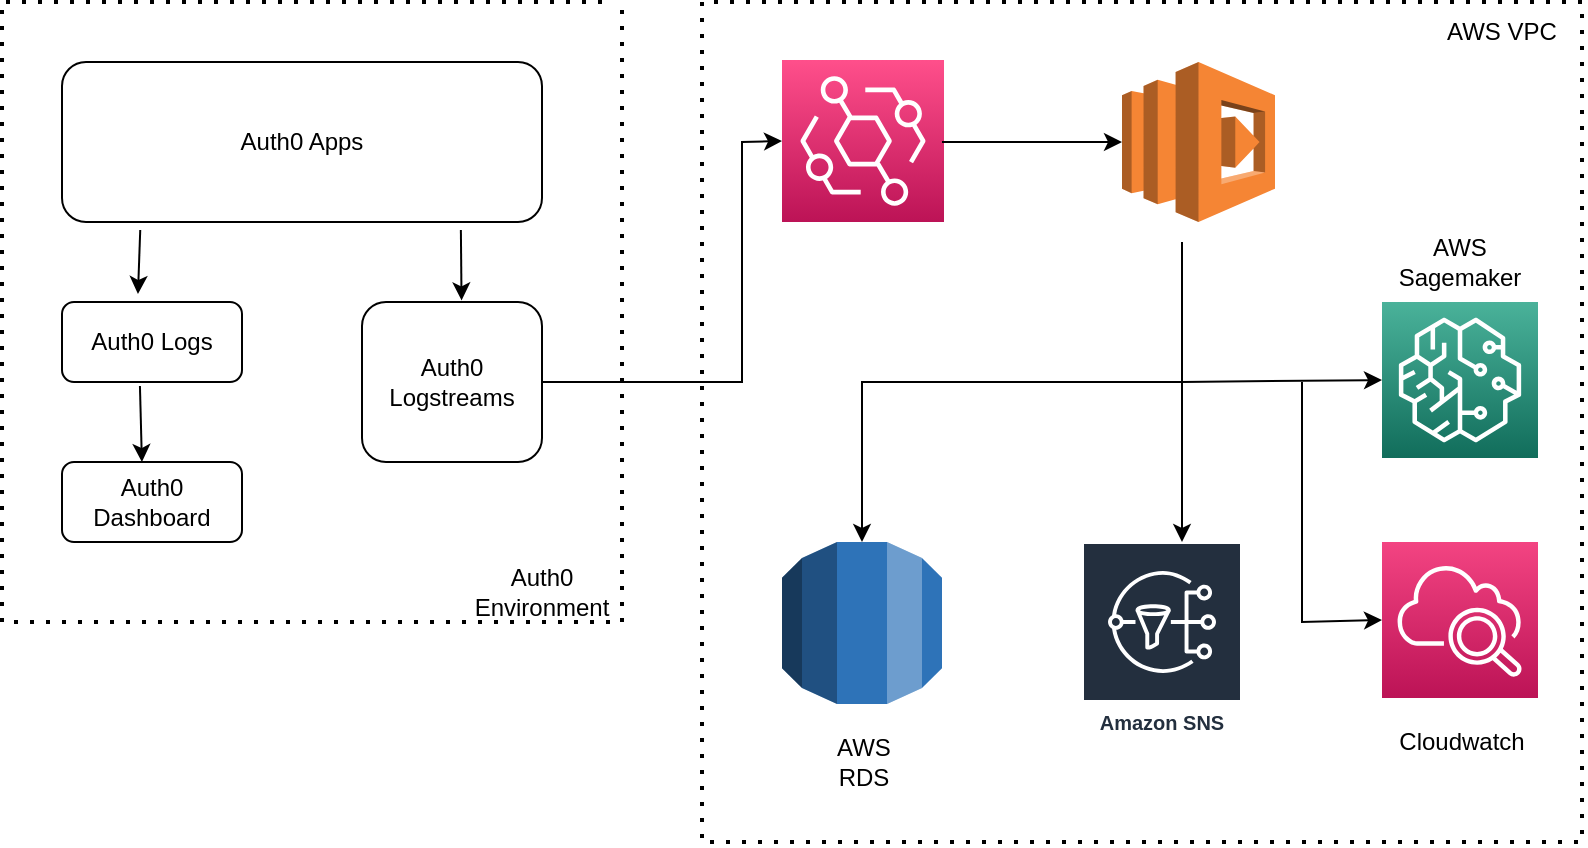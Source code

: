 <mxfile version="21.6.5" type="github">
  <diagram id="C5RBs43oDa-KdzZeNtuy" name="Page-1">
    <mxGraphModel dx="779" dy="499" grid="1" gridSize="10" guides="1" tooltips="1" connect="1" arrows="1" fold="1" page="1" pageScale="1" pageWidth="827" pageHeight="1169" math="0" shadow="0">
      <root>
        <mxCell id="WIyWlLk6GJQsqaUBKTNV-0" />
        <mxCell id="WIyWlLk6GJQsqaUBKTNV-1" parent="WIyWlLk6GJQsqaUBKTNV-0" />
        <mxCell id="WIyWlLk6GJQsqaUBKTNV-3" value="Auth0 Apps" style="rounded=1;whiteSpace=wrap;html=1;fontSize=12;glass=0;strokeWidth=1;shadow=0;" parent="WIyWlLk6GJQsqaUBKTNV-1" vertex="1">
          <mxGeometry x="40" y="40" width="240" height="80" as="geometry" />
        </mxCell>
        <mxCell id="-jVJhmQ9KD3HRLA69ViO-0" value="Auth0 Logs" style="rounded=1;whiteSpace=wrap;html=1;fontSize=12;glass=0;strokeWidth=1;shadow=0;" vertex="1" parent="WIyWlLk6GJQsqaUBKTNV-1">
          <mxGeometry x="40" y="160" width="90" height="40" as="geometry" />
        </mxCell>
        <mxCell id="-jVJhmQ9KD3HRLA69ViO-1" value="Auth0 Logstreams" style="rounded=1;whiteSpace=wrap;html=1;fontSize=12;glass=0;strokeWidth=1;shadow=0;" vertex="1" parent="WIyWlLk6GJQsqaUBKTNV-1">
          <mxGeometry x="190" y="160" width="90" height="80" as="geometry" />
        </mxCell>
        <mxCell id="-jVJhmQ9KD3HRLA69ViO-2" value="Auth0 Dashboard" style="rounded=1;whiteSpace=wrap;html=1;fontSize=12;glass=0;strokeWidth=1;shadow=0;" vertex="1" parent="WIyWlLk6GJQsqaUBKTNV-1">
          <mxGeometry x="40" y="240" width="90" height="40" as="geometry" />
        </mxCell>
        <mxCell id="-jVJhmQ9KD3HRLA69ViO-3" value="" style="endArrow=classic;html=1;rounded=0;exitX=0.163;exitY=1.05;exitDx=0;exitDy=0;exitPerimeter=0;entryX=0.422;entryY=-0.1;entryDx=0;entryDy=0;entryPerimeter=0;" edge="1" parent="WIyWlLk6GJQsqaUBKTNV-1" source="WIyWlLk6GJQsqaUBKTNV-3" target="-jVJhmQ9KD3HRLA69ViO-0">
          <mxGeometry width="50" height="50" relative="1" as="geometry">
            <mxPoint x="390" y="300" as="sourcePoint" />
            <mxPoint x="390" y="340" as="targetPoint" />
          </mxGeometry>
        </mxCell>
        <mxCell id="-jVJhmQ9KD3HRLA69ViO-4" value="" style="endArrow=classic;html=1;rounded=0;exitX=0.433;exitY=1.05;exitDx=0;exitDy=0;exitPerimeter=0;entryX=0.444;entryY=0;entryDx=0;entryDy=0;entryPerimeter=0;" edge="1" parent="WIyWlLk6GJQsqaUBKTNV-1" source="-jVJhmQ9KD3HRLA69ViO-0" target="-jVJhmQ9KD3HRLA69ViO-2">
          <mxGeometry width="50" height="50" relative="1" as="geometry">
            <mxPoint x="89" y="134" as="sourcePoint" />
            <mxPoint x="88" y="166" as="targetPoint" />
          </mxGeometry>
        </mxCell>
        <mxCell id="-jVJhmQ9KD3HRLA69ViO-5" value="" style="endArrow=classic;html=1;rounded=0;entryX=0.553;entryY=-0.01;entryDx=0;entryDy=0;exitX=0.831;exitY=1.05;exitDx=0;exitDy=0;exitPerimeter=0;entryPerimeter=0;" edge="1" parent="WIyWlLk6GJQsqaUBKTNV-1" source="WIyWlLk6GJQsqaUBKTNV-3" target="-jVJhmQ9KD3HRLA69ViO-1">
          <mxGeometry width="50" height="50" relative="1" as="geometry">
            <mxPoint x="240" y="130" as="sourcePoint" />
            <mxPoint x="238" y="150" as="targetPoint" />
          </mxGeometry>
        </mxCell>
        <mxCell id="-jVJhmQ9KD3HRLA69ViO-7" value="" style="endArrow=classic;html=1;rounded=0;exitX=1;exitY=0.5;exitDx=0;exitDy=0;entryX=0;entryY=0.5;entryDx=0;entryDy=0;entryPerimeter=0;" edge="1" parent="WIyWlLk6GJQsqaUBKTNV-1" source="-jVJhmQ9KD3HRLA69ViO-1" target="-jVJhmQ9KD3HRLA69ViO-12">
          <mxGeometry width="50" height="50" relative="1" as="geometry">
            <mxPoint x="290" y="240" as="sourcePoint" />
            <mxPoint x="400" y="200" as="targetPoint" />
            <Array as="points">
              <mxPoint x="380" y="200" />
              <mxPoint x="380" y="80" />
            </Array>
          </mxGeometry>
        </mxCell>
        <mxCell id="-jVJhmQ9KD3HRLA69ViO-8" value="" style="endArrow=none;dashed=1;html=1;dashPattern=1 3;strokeWidth=2;rounded=0;" edge="1" parent="WIyWlLk6GJQsqaUBKTNV-1">
          <mxGeometry width="50" height="50" relative="1" as="geometry">
            <mxPoint x="310" y="10" as="sourcePoint" />
            <mxPoint x="320" y="10" as="targetPoint" />
            <Array as="points">
              <mxPoint x="10" y="10" />
              <mxPoint x="10" y="320" />
              <mxPoint x="320" y="320" />
            </Array>
          </mxGeometry>
        </mxCell>
        <mxCell id="-jVJhmQ9KD3HRLA69ViO-9" value="" style="endArrow=none;dashed=1;html=1;dashPattern=1 3;strokeWidth=2;rounded=0;" edge="1" parent="WIyWlLk6GJQsqaUBKTNV-1">
          <mxGeometry width="50" height="50" relative="1" as="geometry">
            <mxPoint x="800" y="10" as="sourcePoint" />
            <mxPoint x="800" y="10" as="targetPoint" />
            <Array as="points">
              <mxPoint x="360" y="10" />
              <mxPoint x="360" y="430" />
              <mxPoint x="570" y="430" />
              <mxPoint x="800" y="430" />
              <mxPoint x="800" y="160" />
            </Array>
          </mxGeometry>
        </mxCell>
        <mxCell id="-jVJhmQ9KD3HRLA69ViO-10" value="Auth0 Environment" style="text;html=1;strokeColor=none;fillColor=none;align=center;verticalAlign=middle;whiteSpace=wrap;rounded=0;" vertex="1" parent="WIyWlLk6GJQsqaUBKTNV-1">
          <mxGeometry x="250" y="290" width="60" height="30" as="geometry" />
        </mxCell>
        <mxCell id="-jVJhmQ9KD3HRLA69ViO-11" value="AWS VPC" style="text;html=1;strokeColor=none;fillColor=none;align=center;verticalAlign=middle;whiteSpace=wrap;rounded=0;" vertex="1" parent="WIyWlLk6GJQsqaUBKTNV-1">
          <mxGeometry x="730" y="10" width="60" height="30" as="geometry" />
        </mxCell>
        <mxCell id="-jVJhmQ9KD3HRLA69ViO-12" value="" style="sketch=0;points=[[0,0,0],[0.25,0,0],[0.5,0,0],[0.75,0,0],[1,0,0],[0,1,0],[0.25,1,0],[0.5,1,0],[0.75,1,0],[1,1,0],[0,0.25,0],[0,0.5,0],[0,0.75,0],[1,0.25,0],[1,0.5,0],[1,0.75,0]];outlineConnect=0;fontColor=#232F3E;gradientColor=#FF4F8B;gradientDirection=north;fillColor=#BC1356;strokeColor=#ffffff;dashed=0;verticalLabelPosition=bottom;verticalAlign=top;align=center;html=1;fontSize=12;fontStyle=0;aspect=fixed;shape=mxgraph.aws4.resourceIcon;resIcon=mxgraph.aws4.eventbridge;" vertex="1" parent="WIyWlLk6GJQsqaUBKTNV-1">
          <mxGeometry x="400" y="39" width="81" height="81" as="geometry" />
        </mxCell>
        <mxCell id="-jVJhmQ9KD3HRLA69ViO-13" value="" style="outlineConnect=0;dashed=0;verticalLabelPosition=bottom;verticalAlign=top;align=center;html=1;shape=mxgraph.aws3.lambda;fillColor=#F58534;gradientColor=none;" vertex="1" parent="WIyWlLk6GJQsqaUBKTNV-1">
          <mxGeometry x="570" y="40" width="76.5" height="80" as="geometry" />
        </mxCell>
        <mxCell id="-jVJhmQ9KD3HRLA69ViO-14" value="" style="endArrow=classic;html=1;rounded=0;" edge="1" parent="WIyWlLk6GJQsqaUBKTNV-1">
          <mxGeometry width="50" height="50" relative="1" as="geometry">
            <mxPoint x="480" y="80" as="sourcePoint" />
            <mxPoint x="570" y="80" as="targetPoint" />
            <Array as="points" />
          </mxGeometry>
        </mxCell>
        <mxCell id="-jVJhmQ9KD3HRLA69ViO-15" value="" style="outlineConnect=0;dashed=0;verticalLabelPosition=bottom;verticalAlign=top;align=center;html=1;shape=mxgraph.aws3.rds;fillColor=#2E73B8;gradientColor=none;" vertex="1" parent="WIyWlLk6GJQsqaUBKTNV-1">
          <mxGeometry x="400" y="280" width="80" height="81" as="geometry" />
        </mxCell>
        <mxCell id="-jVJhmQ9KD3HRLA69ViO-16" value="" style="sketch=0;points=[[0,0,0],[0.25,0,0],[0.5,0,0],[0.75,0,0],[1,0,0],[0,1,0],[0.25,1,0],[0.5,1,0],[0.75,1,0],[1,1,0],[0,0.25,0],[0,0.5,0],[0,0.75,0],[1,0.25,0],[1,0.5,0],[1,0.75,0]];points=[[0,0,0],[0.25,0,0],[0.5,0,0],[0.75,0,0],[1,0,0],[0,1,0],[0.25,1,0],[0.5,1,0],[0.75,1,0],[1,1,0],[0,0.25,0],[0,0.5,0],[0,0.75,0],[1,0.25,0],[1,0.5,0],[1,0.75,0]];outlineConnect=0;fontColor=#232F3E;gradientColor=#F34482;gradientDirection=north;fillColor=#BC1356;strokeColor=#ffffff;dashed=0;verticalLabelPosition=bottom;verticalAlign=top;align=center;html=1;fontSize=12;fontStyle=0;aspect=fixed;shape=mxgraph.aws4.resourceIcon;resIcon=mxgraph.aws4.cloudwatch_2;" vertex="1" parent="WIyWlLk6GJQsqaUBKTNV-1">
          <mxGeometry x="700" y="280" width="78" height="78" as="geometry" />
        </mxCell>
        <mxCell id="-jVJhmQ9KD3HRLA69ViO-17" value="Amazon SNS" style="sketch=0;outlineConnect=0;fontColor=#232F3E;gradientColor=none;strokeColor=#ffffff;fillColor=#232F3E;dashed=0;verticalLabelPosition=middle;verticalAlign=bottom;align=center;html=1;whiteSpace=wrap;fontSize=10;fontStyle=1;spacing=3;shape=mxgraph.aws4.productIcon;prIcon=mxgraph.aws4.sns;" vertex="1" parent="WIyWlLk6GJQsqaUBKTNV-1">
          <mxGeometry x="550" y="280" width="80" height="100" as="geometry" />
        </mxCell>
        <mxCell id="-jVJhmQ9KD3HRLA69ViO-18" value="" style="sketch=0;points=[[0,0,0],[0.25,0,0],[0.5,0,0],[0.75,0,0],[1,0,0],[0,1,0],[0.25,1,0],[0.5,1,0],[0.75,1,0],[1,1,0],[0,0.25,0],[0,0.5,0],[0,0.75,0],[1,0.25,0],[1,0.5,0],[1,0.75,0]];outlineConnect=0;fontColor=#232F3E;gradientColor=#4AB29A;gradientDirection=north;fillColor=#116D5B;strokeColor=#ffffff;dashed=0;verticalLabelPosition=bottom;verticalAlign=top;align=center;html=1;fontSize=12;fontStyle=0;aspect=fixed;shape=mxgraph.aws4.resourceIcon;resIcon=mxgraph.aws4.sagemaker;" vertex="1" parent="WIyWlLk6GJQsqaUBKTNV-1">
          <mxGeometry x="700" y="160" width="78" height="78" as="geometry" />
        </mxCell>
        <mxCell id="-jVJhmQ9KD3HRLA69ViO-19" value="AWS RDS" style="text;html=1;strokeColor=none;fillColor=none;align=center;verticalAlign=middle;whiteSpace=wrap;rounded=0;" vertex="1" parent="WIyWlLk6GJQsqaUBKTNV-1">
          <mxGeometry x="415.5" y="380" width="50" height="20" as="geometry" />
        </mxCell>
        <mxCell id="-jVJhmQ9KD3HRLA69ViO-21" value="Cloudwatch" style="text;html=1;strokeColor=none;fillColor=none;align=center;verticalAlign=middle;whiteSpace=wrap;rounded=0;" vertex="1" parent="WIyWlLk6GJQsqaUBKTNV-1">
          <mxGeometry x="710" y="370" width="60" height="20" as="geometry" />
        </mxCell>
        <mxCell id="-jVJhmQ9KD3HRLA69ViO-22" value="AWS Sagemaker" style="text;html=1;strokeColor=none;fillColor=none;align=center;verticalAlign=middle;whiteSpace=wrap;rounded=0;" vertex="1" parent="WIyWlLk6GJQsqaUBKTNV-1">
          <mxGeometry x="709" y="130" width="60" height="20" as="geometry" />
        </mxCell>
        <mxCell id="-jVJhmQ9KD3HRLA69ViO-23" value="" style="endArrow=classic;html=1;rounded=0;entryX=0;entryY=0.5;entryDx=0;entryDy=0;entryPerimeter=0;" edge="1" parent="WIyWlLk6GJQsqaUBKTNV-1" target="-jVJhmQ9KD3HRLA69ViO-18">
          <mxGeometry width="50" height="50" relative="1" as="geometry">
            <mxPoint x="600" y="200" as="sourcePoint" />
            <mxPoint x="460" y="210" as="targetPoint" />
          </mxGeometry>
        </mxCell>
        <mxCell id="-jVJhmQ9KD3HRLA69ViO-24" value="" style="endArrow=classic;html=1;rounded=0;" edge="1" parent="WIyWlLk6GJQsqaUBKTNV-1">
          <mxGeometry width="50" height="50" relative="1" as="geometry">
            <mxPoint x="600" y="200" as="sourcePoint" />
            <mxPoint x="600" y="280" as="targetPoint" />
          </mxGeometry>
        </mxCell>
        <mxCell id="-jVJhmQ9KD3HRLA69ViO-25" value="" style="endArrow=classic;html=1;rounded=0;entryX=0;entryY=0.5;entryDx=0;entryDy=0;entryPerimeter=0;" edge="1" parent="WIyWlLk6GJQsqaUBKTNV-1" target="-jVJhmQ9KD3HRLA69ViO-16">
          <mxGeometry width="50" height="50" relative="1" as="geometry">
            <mxPoint x="660" y="200" as="sourcePoint" />
            <mxPoint x="610" y="290" as="targetPoint" />
            <Array as="points">
              <mxPoint x="660" y="320" />
            </Array>
          </mxGeometry>
        </mxCell>
        <mxCell id="-jVJhmQ9KD3HRLA69ViO-26" value="" style="endArrow=classic;html=1;rounded=0;entryX=0.5;entryY=0;entryDx=0;entryDy=0;entryPerimeter=0;" edge="1" parent="WIyWlLk6GJQsqaUBKTNV-1" target="-jVJhmQ9KD3HRLA69ViO-15">
          <mxGeometry width="50" height="50" relative="1" as="geometry">
            <mxPoint x="600" y="200" as="sourcePoint" />
            <mxPoint x="610" y="290" as="targetPoint" />
            <Array as="points">
              <mxPoint x="440" y="200" />
            </Array>
          </mxGeometry>
        </mxCell>
        <mxCell id="-jVJhmQ9KD3HRLA69ViO-27" value="" style="endArrow=none;html=1;rounded=0;" edge="1" parent="WIyWlLk6GJQsqaUBKTNV-1">
          <mxGeometry width="50" height="50" relative="1" as="geometry">
            <mxPoint x="600" y="200" as="sourcePoint" />
            <mxPoint x="600" y="130" as="targetPoint" />
          </mxGeometry>
        </mxCell>
      </root>
    </mxGraphModel>
  </diagram>
</mxfile>
